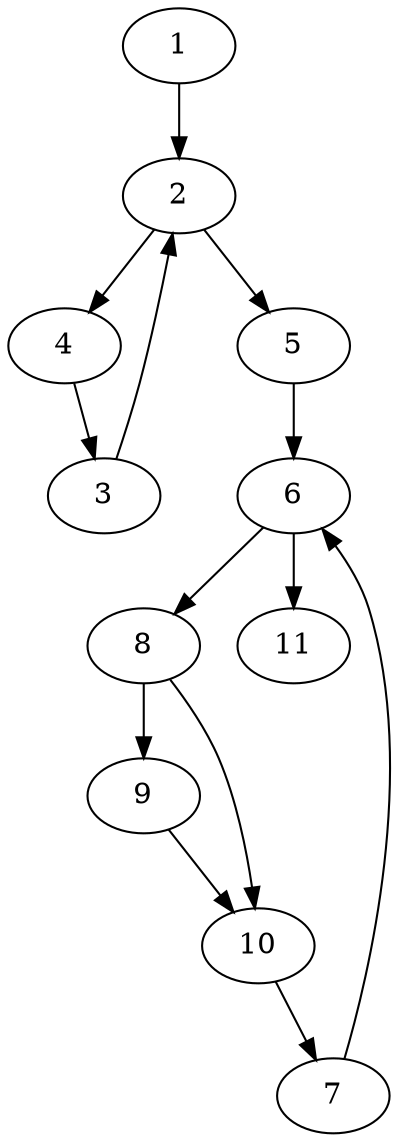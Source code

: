 Digraph G {
	1 -> 2;
	2 -> 4;
	2 -> 5;
	3 -> 2;
	4 -> 3;
	5 -> 6;
	6 -> 8;
	6 -> 11;
	7 -> 6;
	8 -> 9;
	8 -> 10;
	9 -> 10;
	10 -> 7;
} 